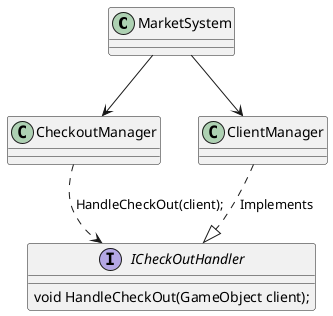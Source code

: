 ﻿@startuml
'https://plantuml.com/class-diagram

class MarketSystem
class CheckoutManager
class ClientManager

interface ICheckOutHandler
{
void HandleCheckOut(GameObject client);
}

ClientManager ..|> ICheckOutHandler : Implements

MarketSystem -down-> CheckoutManager

MarketSystem -down-> ClientManager

CheckoutManager ..> ICheckOutHandler : HandleCheckOut(client);

@enduml
